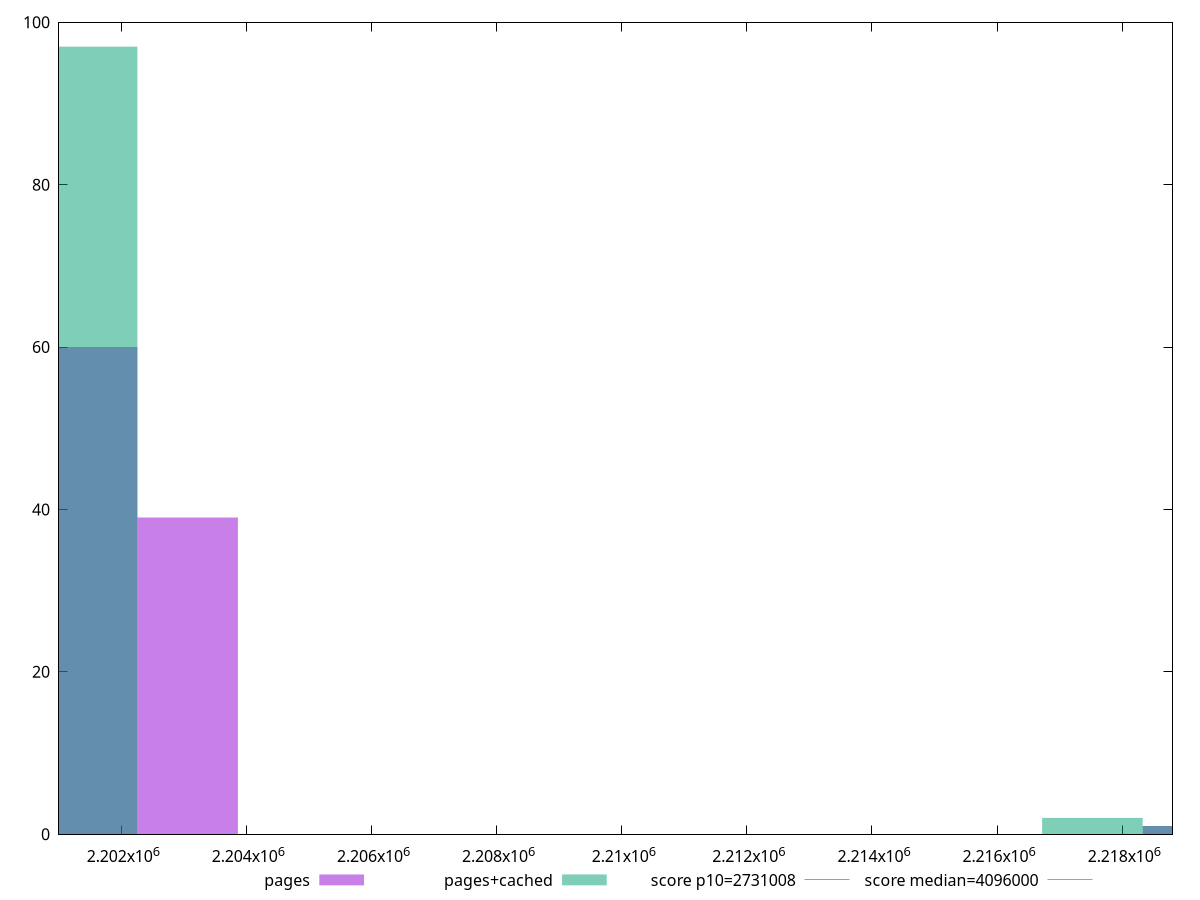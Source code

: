 reset

$pages <<EOF
2219131.524989497 1
2201455.6040808186 60
2203062.5059816074 39
EOF

$pagesCached <<EOF
2217524.6230887077 2
2219131.524989497 1
2201455.6040808186 97
EOF

set key outside below
set boxwidth 1606.9019007889187
set xrange [2201006:2218805]
set yrange [0:100]
set trange [0:100]
set style fill transparent solid 0.5 noborder

set parametric
set terminal svg size 640, 500 enhanced background rgb 'white'
set output "report_00013_2021-02-09T12-04-24.940Z/total-byte-weight/comparison/histogram/0_vs_1.svg"

plot $pages title "pages" with boxes, \
     $pagesCached title "pages+cached" with boxes, \
     2731008,t title "score p10=2731008", \
     4096000,t title "score median=4096000"

reset

